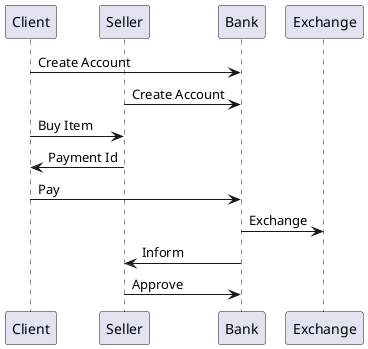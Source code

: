 @startuml

participant Client
participant Seller
participant Bank
participant Exchange

Client -> Bank : Create Account
Seller -> Bank : Create Account

Client -> Seller : Buy Item
Seller -> Client : Payment Id

Client -> Bank : Pay
Bank -> Exchange : Exchange

Bank -> Seller : Inform
Seller -> Bank : Approve

@enduml